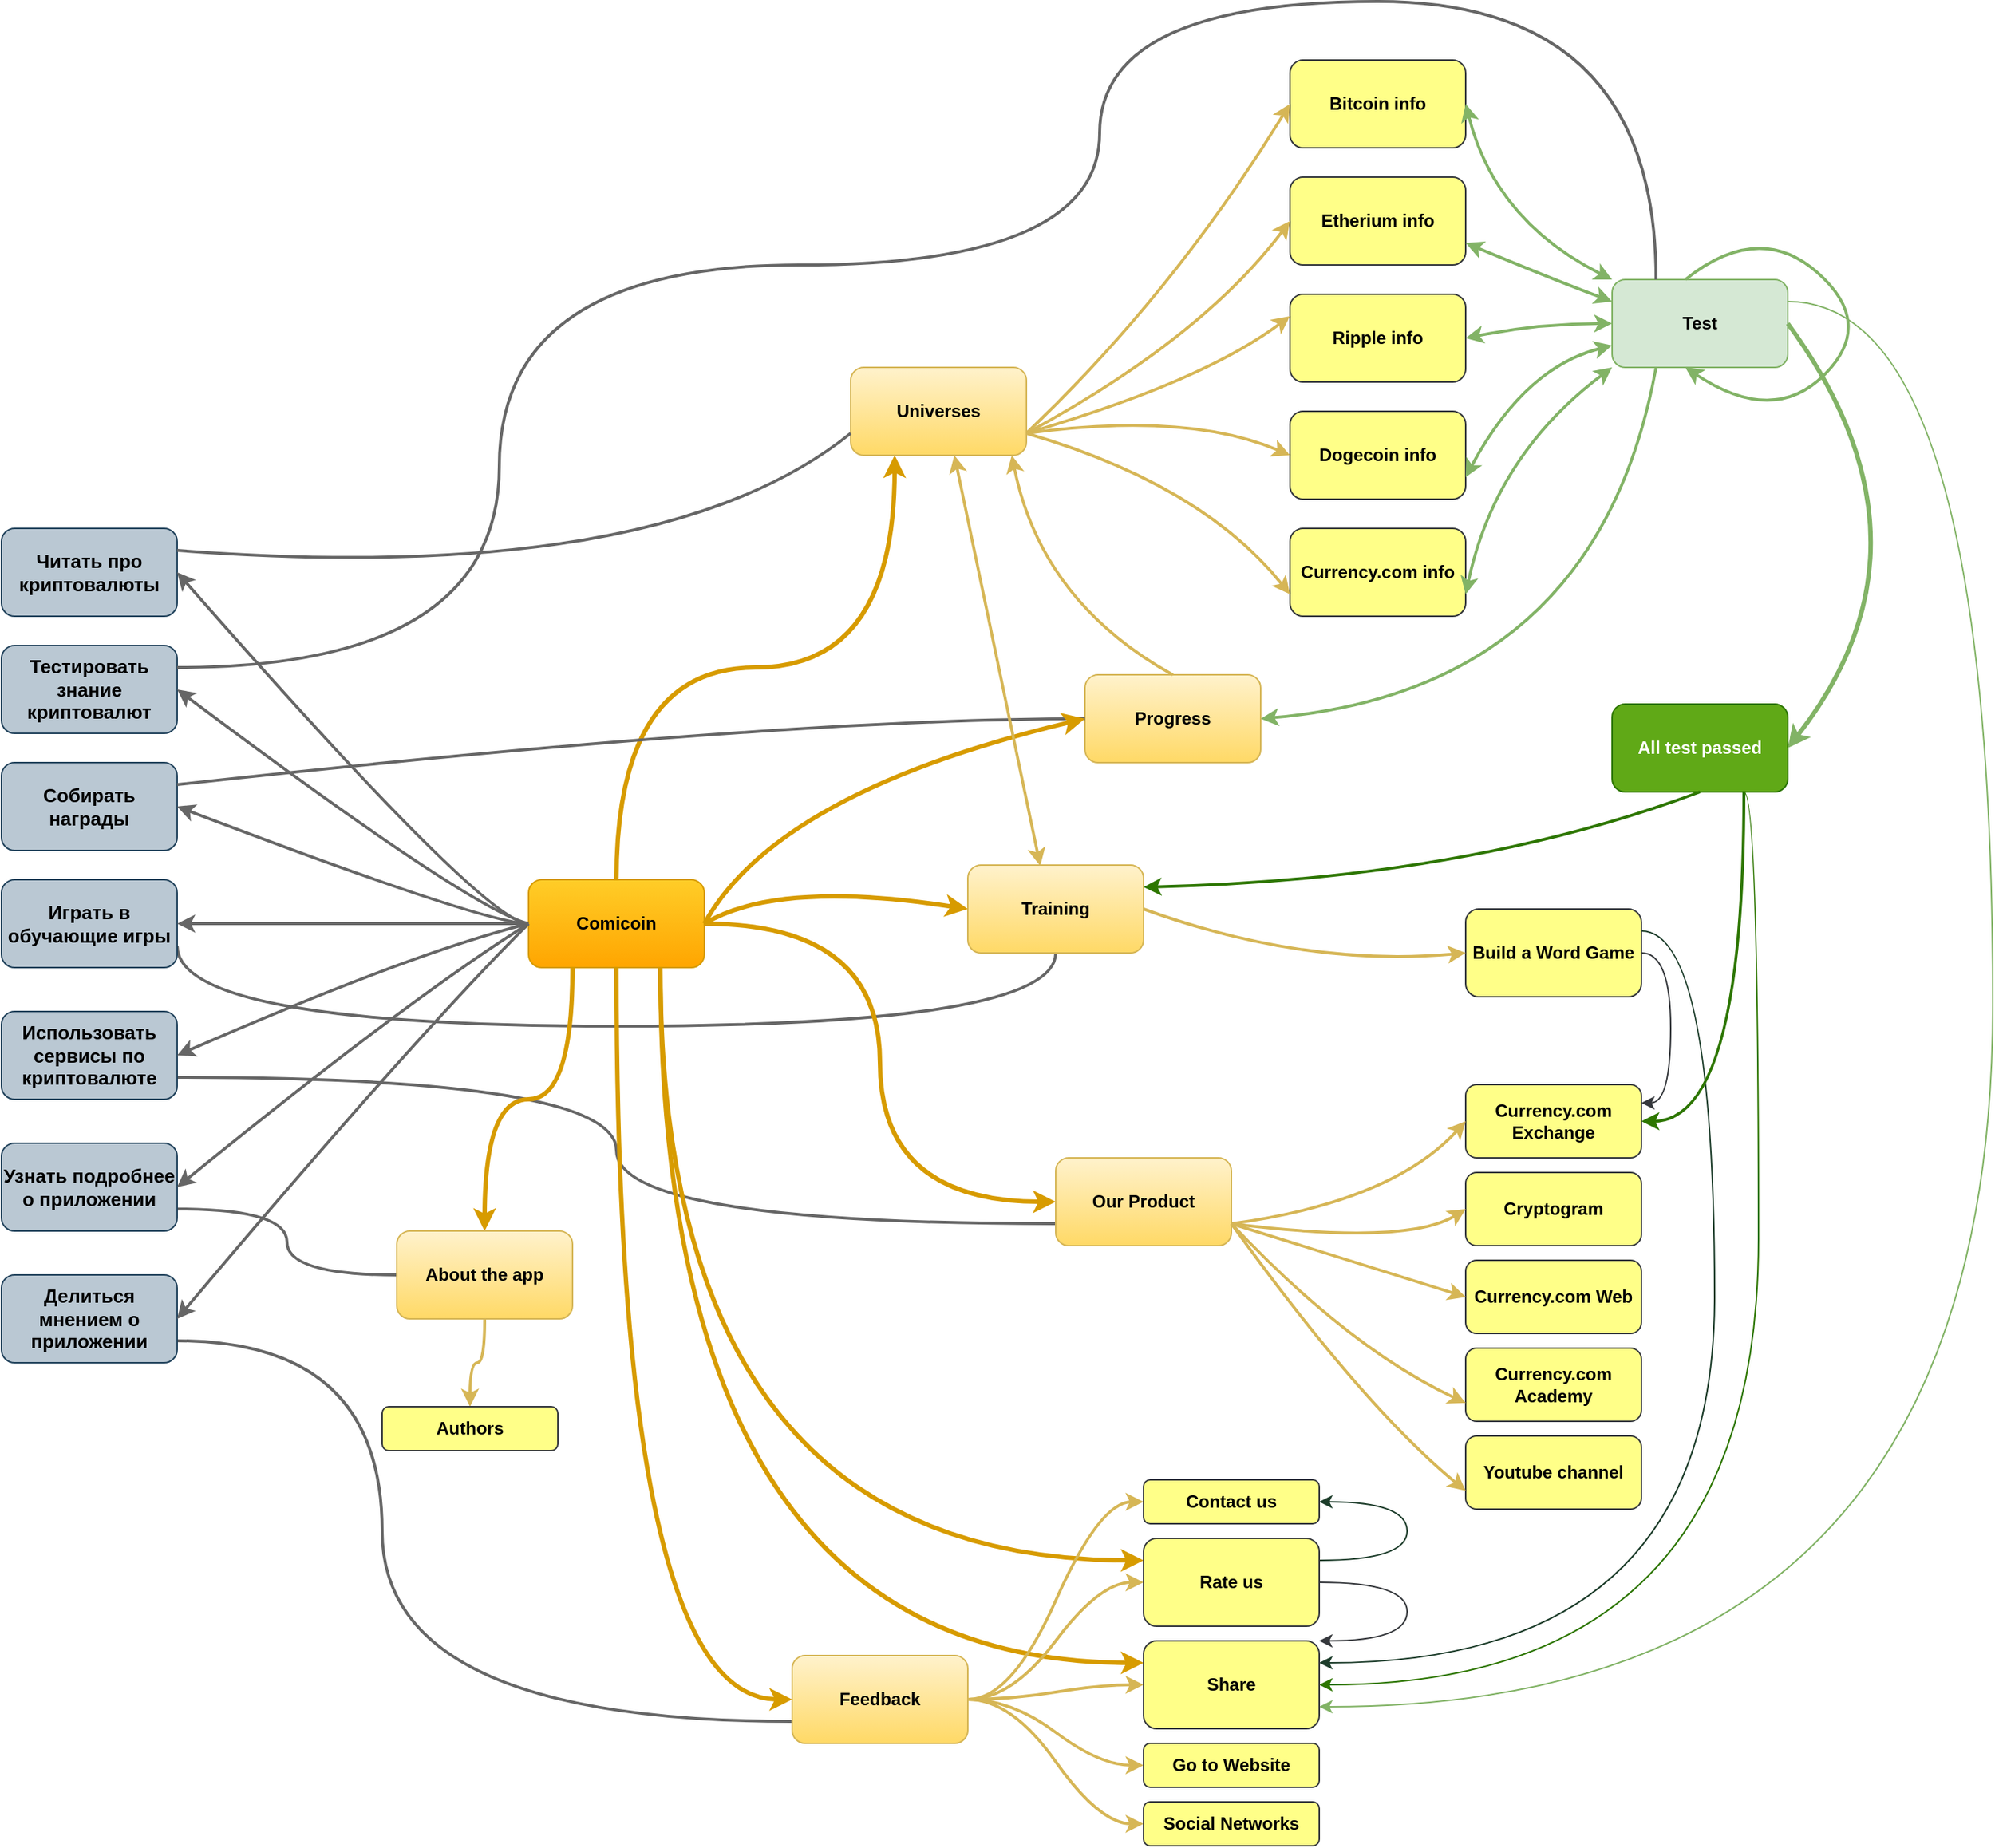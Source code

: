 <mxfile version="20.8.10" type="github">
  <diagram id="6a731a19-8d31-9384-78a2-239565b7b9f0" name="Page-1">
    <mxGraphModel dx="2100" dy="1989" grid="1" gridSize="10" guides="0" tooltips="1" connect="1" arrows="0" fold="1" page="1" pageScale="1" pageWidth="1169" pageHeight="827" background="none" math="0" shadow="0">
      <root>
        <mxCell id="0" />
        <mxCell id="1" parent="0" />
        <mxCell id="xASsT9ErBBi53nfP-A5v-1902" style="edgeStyle=orthogonalEdgeStyle;curved=1;orthogonalLoop=1;jettySize=auto;html=1;exitX=1;exitY=0.75;exitDx=0;exitDy=0;entryX=0;entryY=0.5;entryDx=0;entryDy=0;startArrow=none;startFill=0;endArrow=none;endFill=0;fontStyle=1;fillColor=#f5f5f5;gradientColor=#b3b3b3;strokeColor=#666666;strokeWidth=2;" edge="1" parent="1" source="xASsT9ErBBi53nfP-A5v-1779" target="xASsT9ErBBi53nfP-A5v-1898">
          <mxGeometry relative="1" as="geometry" />
        </mxCell>
        <mxCell id="xASsT9ErBBi53nfP-A5v-1779" value="Узнать подробнее о приложении" style="rounded=1;whiteSpace=wrap;html=1;fillColor=#bac8d3;strokeColor=#23445d;fontStyle=1;fontSize=13;" vertex="1" parent="1">
          <mxGeometry x="170" y="620" width="120" height="60" as="geometry" />
        </mxCell>
        <mxCell id="xASsT9ErBBi53nfP-A5v-1904" style="edgeStyle=orthogonalEdgeStyle;curved=1;orthogonalLoop=1;jettySize=auto;html=1;exitX=1;exitY=0.75;exitDx=0;exitDy=0;entryX=0;entryY=0.75;entryDx=0;entryDy=0;startArrow=none;startFill=0;endArrow=none;endFill=0;fontStyle=1;fillColor=#f5f5f5;gradientColor=#b3b3b3;strokeColor=#666666;strokeWidth=2;" edge="1" parent="1" source="xASsT9ErBBi53nfP-A5v-1780" target="xASsT9ErBBi53nfP-A5v-1797">
          <mxGeometry relative="1" as="geometry" />
        </mxCell>
        <mxCell id="xASsT9ErBBi53nfP-A5v-1780" value="Использовать сервисы по криптовалюте" style="rounded=1;whiteSpace=wrap;html=1;fillColor=#bac8d3;strokeColor=#23445d;fontStyle=1;fontSize=13;" vertex="1" parent="1">
          <mxGeometry x="170" y="530" width="120" height="60" as="geometry" />
        </mxCell>
        <mxCell id="xASsT9ErBBi53nfP-A5v-1905" style="edgeStyle=orthogonalEdgeStyle;curved=1;orthogonalLoop=1;jettySize=auto;html=1;exitX=1;exitY=0.75;exitDx=0;exitDy=0;entryX=0.5;entryY=1;entryDx=0;entryDy=0;startArrow=none;startFill=0;endArrow=none;endFill=0;fontStyle=1;fillColor=#f5f5f5;gradientColor=#b3b3b3;strokeColor=#666666;strokeWidth=2;" edge="1" parent="1" source="xASsT9ErBBi53nfP-A5v-1781" target="xASsT9ErBBi53nfP-A5v-1796">
          <mxGeometry relative="1" as="geometry">
            <Array as="points">
              <mxPoint x="290" y="540" />
              <mxPoint x="890" y="540" />
            </Array>
          </mxGeometry>
        </mxCell>
        <mxCell id="xASsT9ErBBi53nfP-A5v-1781" value="Играть в обучающие игры" style="rounded=1;whiteSpace=wrap;html=1;fillColor=#bac8d3;strokeColor=#23445d;fontStyle=1;fontSize=13;" vertex="1" parent="1">
          <mxGeometry x="170" y="440" width="120" height="60" as="geometry" />
        </mxCell>
        <mxCell id="xASsT9ErBBi53nfP-A5v-1782" value="Тестировать знание криптовалют" style="rounded=1;whiteSpace=wrap;html=1;fillColor=#bac8d3;strokeColor=#23445d;fontStyle=1;fontSize=13;" vertex="1" parent="1">
          <mxGeometry x="170" y="280" width="120" height="60" as="geometry" />
        </mxCell>
        <mxCell id="xASsT9ErBBi53nfP-A5v-1783" value="Читать про криптовалюты" style="rounded=1;whiteSpace=wrap;html=1;fillColor=#bac8d3;strokeColor=#23445d;fontStyle=1;fontSize=13;" vertex="1" parent="1">
          <mxGeometry x="170" y="200" width="120" height="60" as="geometry" />
        </mxCell>
        <mxCell id="xASsT9ErBBi53nfP-A5v-1903" style="edgeStyle=orthogonalEdgeStyle;curved=1;orthogonalLoop=1;jettySize=auto;html=1;exitX=1;exitY=0.75;exitDx=0;exitDy=0;entryX=0;entryY=0.75;entryDx=0;entryDy=0;startArrow=none;startFill=0;endArrow=none;endFill=0;fontStyle=1;fillColor=#f5f5f5;gradientColor=#b3b3b3;strokeColor=#666666;strokeWidth=2;" edge="1" parent="1" source="xASsT9ErBBi53nfP-A5v-1786" target="xASsT9ErBBi53nfP-A5v-1835">
          <mxGeometry relative="1" as="geometry">
            <Array as="points">
              <mxPoint x="430" y="755" />
              <mxPoint x="430" y="1015" />
            </Array>
          </mxGeometry>
        </mxCell>
        <mxCell id="xASsT9ErBBi53nfP-A5v-1786" value="Делиться мнением о приложении" style="rounded=1;whiteSpace=wrap;html=1;fillColor=#bac8d3;strokeColor=#23445d;fontStyle=1;fontSize=13;" vertex="1" parent="1">
          <mxGeometry x="170" y="710" width="120" height="60" as="geometry" />
        </mxCell>
        <mxCell id="xASsT9ErBBi53nfP-A5v-1891" style="edgeStyle=orthogonalEdgeStyle;curved=1;orthogonalLoop=1;jettySize=auto;html=1;exitX=1;exitY=0.5;exitDx=0;exitDy=0;entryX=0;entryY=0.5;entryDx=0;entryDy=0;startArrow=none;startFill=0;endArrow=classic;endFill=1;fontStyle=1;fillColor=#ffcd28;gradientColor=#ffa500;strokeColor=#d79b00;strokeWidth=3;" edge="1" parent="1" source="xASsT9ErBBi53nfP-A5v-1787" target="xASsT9ErBBi53nfP-A5v-1797">
          <mxGeometry relative="1" as="geometry" />
        </mxCell>
        <mxCell id="xASsT9ErBBi53nfP-A5v-1893" style="edgeStyle=orthogonalEdgeStyle;curved=1;orthogonalLoop=1;jettySize=auto;html=1;exitX=0.5;exitY=1;exitDx=0;exitDy=0;entryX=0;entryY=0.5;entryDx=0;entryDy=0;startArrow=none;startFill=0;endArrow=classic;endFill=1;fontStyle=1;fillColor=#ffcd28;gradientColor=#ffa500;strokeColor=#d79b00;strokeWidth=3;" edge="1" parent="1" source="xASsT9ErBBi53nfP-A5v-1787" target="xASsT9ErBBi53nfP-A5v-1835">
          <mxGeometry relative="1" as="geometry" />
        </mxCell>
        <mxCell id="xASsT9ErBBi53nfP-A5v-1894" style="edgeStyle=orthogonalEdgeStyle;curved=1;orthogonalLoop=1;jettySize=auto;html=1;exitX=0.5;exitY=0;exitDx=0;exitDy=0;entryX=0.25;entryY=1;entryDx=0;entryDy=0;startArrow=none;startFill=0;endArrow=classic;endFill=1;fontStyle=1;fillColor=#ffcd28;gradientColor=#ffa500;strokeColor=#d79b00;strokeWidth=3;" edge="1" parent="1" source="xASsT9ErBBi53nfP-A5v-1787" target="xASsT9ErBBi53nfP-A5v-1795">
          <mxGeometry relative="1" as="geometry" />
        </mxCell>
        <mxCell id="xASsT9ErBBi53nfP-A5v-1895" style="edgeStyle=orthogonalEdgeStyle;curved=1;orthogonalLoop=1;jettySize=auto;html=1;exitX=0.75;exitY=1;exitDx=0;exitDy=0;entryX=0;entryY=0.25;entryDx=0;entryDy=0;startArrow=none;startFill=0;endArrow=classic;endFill=1;fontStyle=1;fillColor=#ffcd28;gradientColor=#ffa500;strokeColor=#d79b00;strokeWidth=3;" edge="1" parent="1" source="xASsT9ErBBi53nfP-A5v-1787" target="xASsT9ErBBi53nfP-A5v-1880">
          <mxGeometry relative="1" as="geometry" />
        </mxCell>
        <mxCell id="xASsT9ErBBi53nfP-A5v-1896" style="edgeStyle=orthogonalEdgeStyle;curved=1;orthogonalLoop=1;jettySize=auto;html=1;exitX=0.75;exitY=1;exitDx=0;exitDy=0;entryX=0;entryY=0.25;entryDx=0;entryDy=0;startArrow=none;startFill=0;endArrow=classic;endFill=1;fontStyle=1;fillColor=#ffcd28;gradientColor=#ffa500;strokeColor=#d79b00;strokeWidth=3;" edge="1" parent="1" source="xASsT9ErBBi53nfP-A5v-1787" target="xASsT9ErBBi53nfP-A5v-1879">
          <mxGeometry relative="1" as="geometry" />
        </mxCell>
        <mxCell id="xASsT9ErBBi53nfP-A5v-1901" style="edgeStyle=orthogonalEdgeStyle;curved=1;orthogonalLoop=1;jettySize=auto;html=1;exitX=0.25;exitY=1;exitDx=0;exitDy=0;entryX=0.5;entryY=0;entryDx=0;entryDy=0;startArrow=none;startFill=0;endArrow=classic;endFill=1;fontStyle=1;fillColor=#ffcd28;gradientColor=#ffa500;strokeColor=#d79b00;strokeWidth=3;" edge="1" parent="1" source="xASsT9ErBBi53nfP-A5v-1787" target="xASsT9ErBBi53nfP-A5v-1898">
          <mxGeometry relative="1" as="geometry" />
        </mxCell>
        <mxCell id="xASsT9ErBBi53nfP-A5v-1787" value="Comicoin" style="rounded=1;whiteSpace=wrap;html=1;fontStyle=1;fillColor=#ffcd28;strokeColor=#d79b00;gradientColor=#ffa500;" vertex="1" parent="1">
          <mxGeometry x="530" y="440" width="120" height="60" as="geometry" />
        </mxCell>
        <mxCell id="xASsT9ErBBi53nfP-A5v-1788" value="" style="curved=1;endArrow=classic;html=1;rounded=0;entryX=1;entryY=0.5;entryDx=0;entryDy=0;exitX=0;exitY=0.5;exitDx=0;exitDy=0;fontStyle=1;fillColor=#f5f5f5;gradientColor=#b3b3b3;strokeColor=#666666;strokeWidth=2;" edge="1" parent="1" source="xASsT9ErBBi53nfP-A5v-1787" target="xASsT9ErBBi53nfP-A5v-1783">
          <mxGeometry width="50" height="50" relative="1" as="geometry">
            <mxPoint x="510" y="470" as="sourcePoint" />
            <mxPoint x="560" y="420" as="targetPoint" />
            <Array as="points">
              <mxPoint x="500" y="470" />
            </Array>
          </mxGeometry>
        </mxCell>
        <mxCell id="xASsT9ErBBi53nfP-A5v-1789" value="" style="curved=1;endArrow=classic;html=1;rounded=0;entryX=1;entryY=0.5;entryDx=0;entryDy=0;exitX=0;exitY=0.5;exitDx=0;exitDy=0;fontStyle=1;fillColor=#f5f5f5;gradientColor=#b3b3b3;strokeColor=#666666;strokeWidth=2;" edge="1" parent="1" source="xASsT9ErBBi53nfP-A5v-1787" target="xASsT9ErBBi53nfP-A5v-1782">
          <mxGeometry width="50" height="50" relative="1" as="geometry">
            <mxPoint x="510" y="470" as="sourcePoint" />
            <mxPoint x="560" y="420" as="targetPoint" />
            <Array as="points">
              <mxPoint x="490" y="460" />
            </Array>
          </mxGeometry>
        </mxCell>
        <mxCell id="xASsT9ErBBi53nfP-A5v-1791" value="" style="curved=1;endArrow=classic;html=1;rounded=0;entryX=1;entryY=0.5;entryDx=0;entryDy=0;fontStyle=1;fillColor=#f5f5f5;gradientColor=#b3b3b3;strokeColor=#666666;strokeWidth=2;" edge="1" parent="1" target="xASsT9ErBBi53nfP-A5v-1781">
          <mxGeometry width="50" height="50" relative="1" as="geometry">
            <mxPoint x="530" y="470" as="sourcePoint" />
            <mxPoint x="410" y="390" as="targetPoint" />
            <Array as="points">
              <mxPoint x="500" y="470" />
            </Array>
          </mxGeometry>
        </mxCell>
        <mxCell id="xASsT9ErBBi53nfP-A5v-1792" value="" style="curved=1;endArrow=classic;html=1;rounded=0;entryX=1;entryY=0.5;entryDx=0;entryDy=0;exitX=0;exitY=0.5;exitDx=0;exitDy=0;fontStyle=1;fillColor=#f5f5f5;gradientColor=#b3b3b3;strokeColor=#666666;strokeWidth=2;" edge="1" parent="1" source="xASsT9ErBBi53nfP-A5v-1787" target="xASsT9ErBBi53nfP-A5v-1780">
          <mxGeometry width="50" height="50" relative="1" as="geometry">
            <mxPoint x="550" y="490" as="sourcePoint" />
            <mxPoint x="420" y="400" as="targetPoint" />
            <Array as="points">
              <mxPoint x="450" y="490" />
            </Array>
          </mxGeometry>
        </mxCell>
        <mxCell id="xASsT9ErBBi53nfP-A5v-1793" value="" style="curved=1;endArrow=classic;html=1;rounded=0;entryX=1;entryY=0.5;entryDx=0;entryDy=0;exitX=0;exitY=0.5;exitDx=0;exitDy=0;fontStyle=1;fillColor=#f5f5f5;gradientColor=#b3b3b3;strokeColor=#666666;strokeWidth=2;" edge="1" parent="1" source="xASsT9ErBBi53nfP-A5v-1787" target="xASsT9ErBBi53nfP-A5v-1779">
          <mxGeometry width="50" height="50" relative="1" as="geometry">
            <mxPoint x="560" y="500" as="sourcePoint" />
            <mxPoint x="430" y="410" as="targetPoint" />
            <Array as="points">
              <mxPoint x="450" y="520" />
            </Array>
          </mxGeometry>
        </mxCell>
        <mxCell id="xASsT9ErBBi53nfP-A5v-1794" value="" style="curved=1;endArrow=classic;html=1;rounded=0;entryX=1;entryY=0.5;entryDx=0;entryDy=0;exitX=0;exitY=0.5;exitDx=0;exitDy=0;fontStyle=1;fillColor=#f5f5f5;gradientColor=#b3b3b3;strokeColor=#666666;strokeWidth=2;" edge="1" parent="1" source="xASsT9ErBBi53nfP-A5v-1787" target="xASsT9ErBBi53nfP-A5v-1786">
          <mxGeometry width="50" height="50" relative="1" as="geometry">
            <mxPoint x="570" y="510" as="sourcePoint" />
            <mxPoint x="440" y="420" as="targetPoint" />
            <Array as="points">
              <mxPoint x="450" y="550" />
            </Array>
          </mxGeometry>
        </mxCell>
        <mxCell id="xASsT9ErBBi53nfP-A5v-1795" value="Universes" style="rounded=1;whiteSpace=wrap;html=1;fontStyle=1;fillColor=#fff2cc;gradientColor=#ffd966;strokeColor=#d6b656;" vertex="1" parent="1">
          <mxGeometry x="750" y="90" width="120" height="60" as="geometry" />
        </mxCell>
        <mxCell id="xASsT9ErBBi53nfP-A5v-1796" value="Training" style="rounded=1;whiteSpace=wrap;html=1;fontStyle=1;fillColor=#fff2cc;gradientColor=#ffd966;strokeColor=#d6b656;" vertex="1" parent="1">
          <mxGeometry x="830" y="430" width="120" height="60" as="geometry" />
        </mxCell>
        <mxCell id="xASsT9ErBBi53nfP-A5v-1797" value="Our Product" style="rounded=1;whiteSpace=wrap;html=1;fontStyle=1;fillColor=#fff2cc;gradientColor=#ffd966;strokeColor=#d6b656;" vertex="1" parent="1">
          <mxGeometry x="890" y="630" width="120" height="60" as="geometry" />
        </mxCell>
        <mxCell id="xASsT9ErBBi53nfP-A5v-1798" value="Bitcoin info" style="rounded=1;whiteSpace=wrap;html=1;fontStyle=1;fillColor=#ffff88;strokeColor=#36393d;" vertex="1" parent="1">
          <mxGeometry x="1050" y="-120" width="120" height="60" as="geometry" />
        </mxCell>
        <mxCell id="xASsT9ErBBi53nfP-A5v-1800" value="Собирать награды" style="rounded=1;whiteSpace=wrap;html=1;fillColor=#bac8d3;strokeColor=#23445d;fontStyle=1;fontSize=13;" vertex="1" parent="1">
          <mxGeometry x="170" y="360" width="120" height="60" as="geometry" />
        </mxCell>
        <mxCell id="xASsT9ErBBi53nfP-A5v-1802" value="" style="curved=1;endArrow=classic;html=1;rounded=0;entryX=1;entryY=0.5;entryDx=0;entryDy=0;fontStyle=1;fillColor=#f5f5f5;gradientColor=#b3b3b3;strokeColor=#666666;strokeWidth=2;" edge="1" parent="1" target="xASsT9ErBBi53nfP-A5v-1800">
          <mxGeometry width="50" height="50" relative="1" as="geometry">
            <mxPoint x="530" y="470" as="sourcePoint" />
            <mxPoint x="410" y="340" as="targetPoint" />
            <Array as="points">
              <mxPoint x="500" y="470" />
            </Array>
          </mxGeometry>
        </mxCell>
        <mxCell id="xASsT9ErBBi53nfP-A5v-1803" value="Etherium info" style="rounded=1;whiteSpace=wrap;html=1;fontStyle=1;fillColor=#ffff88;strokeColor=#36393d;" vertex="1" parent="1">
          <mxGeometry x="1050" y="-40" width="120" height="60" as="geometry" />
        </mxCell>
        <mxCell id="xASsT9ErBBi53nfP-A5v-1804" value="Ripple info" style="rounded=1;whiteSpace=wrap;html=1;fontStyle=1;fillColor=#ffff88;strokeColor=#36393d;" vertex="1" parent="1">
          <mxGeometry x="1050" y="40" width="120" height="60" as="geometry" />
        </mxCell>
        <mxCell id="xASsT9ErBBi53nfP-A5v-1805" value="Dogecoin info" style="rounded=1;whiteSpace=wrap;html=1;fontStyle=1;fillColor=#ffff88;strokeColor=#36393d;" vertex="1" parent="1">
          <mxGeometry x="1050" y="120" width="120" height="60" as="geometry" />
        </mxCell>
        <mxCell id="xASsT9ErBBi53nfP-A5v-1806" value="Currency.com info" style="rounded=1;whiteSpace=wrap;html=1;fontStyle=1;fillColor=#ffff88;strokeColor=#36393d;" vertex="1" parent="1">
          <mxGeometry x="1050" y="200" width="120" height="60" as="geometry" />
        </mxCell>
        <mxCell id="xASsT9ErBBi53nfP-A5v-1809" value="" style="curved=1;endArrow=classic;html=1;rounded=0;entryX=0;entryY=0.5;entryDx=0;entryDy=0;exitX=1;exitY=0.75;exitDx=0;exitDy=0;fontStyle=1;fillColor=#fff2cc;strokeColor=#d6b656;strokeWidth=2;" edge="1" parent="1" source="xASsT9ErBBi53nfP-A5v-1795" target="xASsT9ErBBi53nfP-A5v-1798">
          <mxGeometry width="50" height="50" relative="1" as="geometry">
            <mxPoint x="880" y="120" as="sourcePoint" />
            <mxPoint x="810" y="150" as="targetPoint" />
            <Array as="points">
              <mxPoint x="970" y="40" />
            </Array>
          </mxGeometry>
        </mxCell>
        <mxCell id="xASsT9ErBBi53nfP-A5v-1810" value="" style="curved=1;endArrow=classic;html=1;rounded=0;entryX=0;entryY=0.5;entryDx=0;entryDy=0;exitX=1;exitY=0.75;exitDx=0;exitDy=0;fontStyle=1;fillColor=#fff2cc;strokeColor=#d6b656;strokeWidth=2;" edge="1" parent="1" source="xASsT9ErBBi53nfP-A5v-1795" target="xASsT9ErBBi53nfP-A5v-1803">
          <mxGeometry width="50" height="50" relative="1" as="geometry">
            <mxPoint x="890" y="120" as="sourcePoint" />
            <mxPoint x="1060" y="-80" as="targetPoint" />
            <Array as="points">
              <mxPoint x="990" y="70" />
            </Array>
          </mxGeometry>
        </mxCell>
        <mxCell id="xASsT9ErBBi53nfP-A5v-1811" value="" style="curved=1;endArrow=classic;html=1;rounded=0;entryX=0;entryY=0.25;entryDx=0;entryDy=0;exitX=1;exitY=0.75;exitDx=0;exitDy=0;fontStyle=1;fillColor=#fff2cc;strokeColor=#d6b656;strokeWidth=2;" edge="1" parent="1" source="xASsT9ErBBi53nfP-A5v-1795" target="xASsT9ErBBi53nfP-A5v-1804">
          <mxGeometry width="50" height="50" relative="1" as="geometry">
            <mxPoint x="880" y="130" as="sourcePoint" />
            <mxPoint x="1070" y="-70" as="targetPoint" />
            <Array as="points">
              <mxPoint x="990" y="100" />
            </Array>
          </mxGeometry>
        </mxCell>
        <mxCell id="xASsT9ErBBi53nfP-A5v-1812" value="" style="curved=1;endArrow=classic;html=1;rounded=0;entryX=0;entryY=0.5;entryDx=0;entryDy=0;exitX=1;exitY=0.75;exitDx=0;exitDy=0;fontStyle=1;fillColor=#fff2cc;strokeColor=#d6b656;strokeWidth=2;" edge="1" parent="1" source="xASsT9ErBBi53nfP-A5v-1795" target="xASsT9ErBBi53nfP-A5v-1805">
          <mxGeometry width="50" height="50" relative="1" as="geometry">
            <mxPoint x="910" y="140" as="sourcePoint" />
            <mxPoint x="1080" y="-60" as="targetPoint" />
            <Array as="points">
              <mxPoint x="980" y="120" />
            </Array>
          </mxGeometry>
        </mxCell>
        <mxCell id="xASsT9ErBBi53nfP-A5v-1813" value="" style="curved=1;endArrow=classic;html=1;rounded=0;entryX=0;entryY=0.75;entryDx=0;entryDy=0;exitX=1;exitY=0.75;exitDx=0;exitDy=0;fontStyle=1;fillColor=#fff2cc;strokeColor=#d6b656;strokeWidth=2;" edge="1" parent="1" source="xASsT9ErBBi53nfP-A5v-1795" target="xASsT9ErBBi53nfP-A5v-1806">
          <mxGeometry width="50" height="50" relative="1" as="geometry">
            <mxPoint x="920" y="150" as="sourcePoint" />
            <mxPoint x="1090" y="-50" as="targetPoint" />
            <Array as="points">
              <mxPoint x="990" y="170" />
            </Array>
          </mxGeometry>
        </mxCell>
        <mxCell id="xASsT9ErBBi53nfP-A5v-1814" value="" style="endArrow=none;html=1;curved=1;exitX=1;exitY=0.25;exitDx=0;exitDy=0;entryX=0;entryY=0.75;entryDx=0;entryDy=0;fontStyle=1;strokeWidth=2;fillColor=#f5f5f5;gradientColor=#b3b3b3;strokeColor=#666666;" edge="1" parent="1" source="xASsT9ErBBi53nfP-A5v-1783" target="xASsT9ErBBi53nfP-A5v-1795">
          <mxGeometry width="50" height="50" relative="1" as="geometry">
            <mxPoint x="760" y="200" as="sourcePoint" />
            <mxPoint x="810" y="150" as="targetPoint" />
            <Array as="points">
              <mxPoint x="620" y="240" />
            </Array>
          </mxGeometry>
        </mxCell>
        <mxCell id="xASsT9ErBBi53nfP-A5v-1917" style="edgeStyle=orthogonalEdgeStyle;curved=1;orthogonalLoop=1;jettySize=auto;html=1;exitX=1;exitY=0.25;exitDx=0;exitDy=0;entryX=1;entryY=0.75;entryDx=0;entryDy=0;strokeColor=#82B366;strokeWidth=1;fontSize=13;startArrow=none;startFill=0;endArrow=classic;endFill=1;" edge="1" parent="1" source="xASsT9ErBBi53nfP-A5v-1816" target="xASsT9ErBBi53nfP-A5v-1879">
          <mxGeometry relative="1" as="geometry">
            <Array as="points">
              <mxPoint x="1530" y="45" />
              <mxPoint x="1530" y="1005" />
            </Array>
          </mxGeometry>
        </mxCell>
        <mxCell id="xASsT9ErBBi53nfP-A5v-1816" value="Test" style="rounded=1;whiteSpace=wrap;html=1;fontStyle=1;fillColor=#d5e8d4;strokeColor=#82b366;" vertex="1" parent="1">
          <mxGeometry x="1270" y="30" width="120" height="60" as="geometry" />
        </mxCell>
        <mxCell id="xASsT9ErBBi53nfP-A5v-1824" value="" style="curved=1;endArrow=classic;html=1;entryX=0;entryY=0;entryDx=0;entryDy=0;exitX=1;exitY=0.5;exitDx=0;exitDy=0;startArrow=classic;startFill=1;fontStyle=1;fillColor=#d5e8d4;strokeColor=#82b366;strokeWidth=2;" edge="1" parent="1" source="xASsT9ErBBi53nfP-A5v-1798" target="xASsT9ErBBi53nfP-A5v-1816">
          <mxGeometry width="50" height="50" relative="1" as="geometry">
            <mxPoint x="950" y="200" as="sourcePoint" />
            <mxPoint x="1000" y="150" as="targetPoint" />
            <Array as="points">
              <mxPoint x="1190" y="-10" />
            </Array>
          </mxGeometry>
        </mxCell>
        <mxCell id="xASsT9ErBBi53nfP-A5v-1829" value="" style="curved=1;endArrow=classic;html=1;entryX=0;entryY=1;entryDx=0;entryDy=0;exitX=1;exitY=0.75;exitDx=0;exitDy=0;startArrow=classic;startFill=1;fontStyle=1;fillColor=#d5e8d4;strokeColor=#82b366;strokeWidth=2;" edge="1" parent="1" source="xASsT9ErBBi53nfP-A5v-1806" target="xASsT9ErBBi53nfP-A5v-1816">
          <mxGeometry width="50" height="50" relative="1" as="geometry">
            <mxPoint x="1180" y="-80" as="sourcePoint" />
            <mxPoint x="1280" y="70" as="targetPoint" />
            <Array as="points">
              <mxPoint x="1190" y="150" />
            </Array>
          </mxGeometry>
        </mxCell>
        <mxCell id="xASsT9ErBBi53nfP-A5v-1830" value="" style="curved=1;endArrow=classic;html=1;exitX=1;exitY=0.75;exitDx=0;exitDy=0;startArrow=classic;startFill=1;fontStyle=1;entryX=0;entryY=0.75;entryDx=0;entryDy=0;fillColor=#d5e8d4;strokeColor=#82b366;strokeWidth=2;" edge="1" parent="1" source="xASsT9ErBBi53nfP-A5v-1805" target="xASsT9ErBBi53nfP-A5v-1816">
          <mxGeometry width="50" height="50" relative="1" as="geometry">
            <mxPoint x="1190" y="-70" as="sourcePoint" />
            <mxPoint x="1270" y="60" as="targetPoint" />
            <Array as="points">
              <mxPoint x="1210" y="90" />
            </Array>
          </mxGeometry>
        </mxCell>
        <mxCell id="xASsT9ErBBi53nfP-A5v-1831" value="" style="curved=1;endArrow=classic;html=1;entryX=0;entryY=0.5;entryDx=0;entryDy=0;exitX=1;exitY=0.5;exitDx=0;exitDy=0;startArrow=classic;startFill=1;fontStyle=1;fillColor=#d5e8d4;strokeColor=#82b366;strokeWidth=2;" edge="1" parent="1" source="xASsT9ErBBi53nfP-A5v-1804" target="xASsT9ErBBi53nfP-A5v-1816">
          <mxGeometry width="50" height="50" relative="1" as="geometry">
            <mxPoint x="1200" y="-60" as="sourcePoint" />
            <mxPoint x="1300" y="90" as="targetPoint" />
            <Array as="points">
              <mxPoint x="1220" y="60" />
            </Array>
          </mxGeometry>
        </mxCell>
        <mxCell id="xASsT9ErBBi53nfP-A5v-1832" value="" style="curved=1;endArrow=classic;html=1;exitX=1;exitY=0.75;exitDx=0;exitDy=0;startArrow=classic;startFill=1;fontStyle=1;entryX=0;entryY=0.25;entryDx=0;entryDy=0;fillColor=#d5e8d4;strokeColor=#82b366;strokeWidth=2;" edge="1" parent="1" source="xASsT9ErBBi53nfP-A5v-1803" target="xASsT9ErBBi53nfP-A5v-1816">
          <mxGeometry width="50" height="50" relative="1" as="geometry">
            <mxPoint x="1210" y="-50" as="sourcePoint" />
            <mxPoint x="1270" y="60" as="targetPoint" />
            <Array as="points">
              <mxPoint x="1230" y="30" />
            </Array>
          </mxGeometry>
        </mxCell>
        <mxCell id="xASsT9ErBBi53nfP-A5v-1833" value="Progress" style="rounded=1;whiteSpace=wrap;html=1;fontStyle=1;fillColor=#fff2cc;gradientColor=#ffd966;strokeColor=#d6b656;" vertex="1" parent="1">
          <mxGeometry x="910" y="300" width="120" height="60" as="geometry" />
        </mxCell>
        <mxCell id="xASsT9ErBBi53nfP-A5v-1834" value="" style="curved=1;endArrow=classic;html=1;entryX=1;entryY=0.5;entryDx=0;entryDy=0;exitX=0.25;exitY=1;exitDx=0;exitDy=0;fontStyle=1;fillColor=#d5e8d4;strokeColor=#82b366;strokeWidth=2;" edge="1" parent="1" source="xASsT9ErBBi53nfP-A5v-1816" target="xASsT9ErBBi53nfP-A5v-1833">
          <mxGeometry width="50" height="50" relative="1" as="geometry">
            <mxPoint x="950" y="200" as="sourcePoint" />
            <mxPoint x="1000" y="150" as="targetPoint" />
            <Array as="points">
              <mxPoint x="1260" y="310" />
            </Array>
          </mxGeometry>
        </mxCell>
        <mxCell id="xASsT9ErBBi53nfP-A5v-1884" style="edgeStyle=entityRelationEdgeStyle;curved=1;orthogonalLoop=1;jettySize=auto;html=1;exitX=1;exitY=0.5;exitDx=0;exitDy=0;entryX=0;entryY=0.5;entryDx=0;entryDy=0;startArrow=none;startFill=0;endArrow=classic;endFill=1;fontStyle=1;strokeWidth=2;fillColor=#fff2cc;gradientColor=#ffd966;strokeColor=#D6B656;" edge="1" parent="1" source="xASsT9ErBBi53nfP-A5v-1835" target="xASsT9ErBBi53nfP-A5v-1881">
          <mxGeometry relative="1" as="geometry" />
        </mxCell>
        <mxCell id="xASsT9ErBBi53nfP-A5v-1885" style="edgeStyle=entityRelationEdgeStyle;curved=1;orthogonalLoop=1;jettySize=auto;html=1;exitX=1;exitY=0.5;exitDx=0;exitDy=0;entryX=0;entryY=0.5;entryDx=0;entryDy=0;startArrow=none;startFill=0;endArrow=classic;endFill=1;fontStyle=1;strokeWidth=2;fillColor=#fff2cc;gradientColor=#ffd966;strokeColor=#d6b656;" edge="1" parent="1" source="xASsT9ErBBi53nfP-A5v-1835" target="xASsT9ErBBi53nfP-A5v-1880">
          <mxGeometry relative="1" as="geometry" />
        </mxCell>
        <mxCell id="xASsT9ErBBi53nfP-A5v-1886" style="edgeStyle=entityRelationEdgeStyle;curved=1;orthogonalLoop=1;jettySize=auto;html=1;exitX=1;exitY=0.5;exitDx=0;exitDy=0;entryX=0;entryY=0.5;entryDx=0;entryDy=0;startArrow=none;startFill=0;endArrow=classic;endFill=1;fontStyle=1;strokeWidth=2;fillColor=#fff2cc;gradientColor=#ffd966;strokeColor=#d6b656;" edge="1" parent="1" source="xASsT9ErBBi53nfP-A5v-1835" target="xASsT9ErBBi53nfP-A5v-1879">
          <mxGeometry relative="1" as="geometry" />
        </mxCell>
        <mxCell id="xASsT9ErBBi53nfP-A5v-1887" style="edgeStyle=entityRelationEdgeStyle;curved=1;orthogonalLoop=1;jettySize=auto;html=1;exitX=1;exitY=0.5;exitDx=0;exitDy=0;entryX=0;entryY=0.5;entryDx=0;entryDy=0;startArrow=none;startFill=0;endArrow=classic;endFill=1;fontStyle=1;strokeWidth=2;fillColor=#fff2cc;gradientColor=#ffd966;strokeColor=#d6b656;" edge="1" parent="1" source="xASsT9ErBBi53nfP-A5v-1835" target="xASsT9ErBBi53nfP-A5v-1878">
          <mxGeometry relative="1" as="geometry" />
        </mxCell>
        <mxCell id="xASsT9ErBBi53nfP-A5v-1888" style="edgeStyle=entityRelationEdgeStyle;curved=1;orthogonalLoop=1;jettySize=auto;html=1;exitX=1;exitY=0.5;exitDx=0;exitDy=0;entryX=0;entryY=0.5;entryDx=0;entryDy=0;startArrow=none;startFill=0;endArrow=classic;endFill=1;fontStyle=1;strokeWidth=2;fillColor=#fff2cc;gradientColor=#ffd966;strokeColor=#d6b656;" edge="1" parent="1" source="xASsT9ErBBi53nfP-A5v-1835" target="xASsT9ErBBi53nfP-A5v-1877">
          <mxGeometry relative="1" as="geometry" />
        </mxCell>
        <mxCell id="xASsT9ErBBi53nfP-A5v-1835" value="Feedback" style="rounded=1;whiteSpace=wrap;html=1;fontStyle=1;fillColor=#fff2cc;gradientColor=#ffd966;strokeColor=#d6b656;" vertex="1" parent="1">
          <mxGeometry x="710" y="970" width="120" height="60" as="geometry" />
        </mxCell>
        <mxCell id="xASsT9ErBBi53nfP-A5v-1837" value="" style="curved=1;endArrow=classic;html=1;exitX=0.5;exitY=0;exitDx=0;exitDy=0;fontStyle=1;fillColor=#fff2cc;gradientColor=#ffd966;strokeColor=#d6b656;strokeWidth=2;" edge="1" parent="1" source="xASsT9ErBBi53nfP-A5v-1833">
          <mxGeometry width="50" height="50" relative="1" as="geometry">
            <mxPoint x="690" y="390" as="sourcePoint" />
            <mxPoint x="860" y="150" as="targetPoint" />
            <Array as="points">
              <mxPoint x="880" y="250" />
            </Array>
          </mxGeometry>
        </mxCell>
        <mxCell id="xASsT9ErBBi53nfP-A5v-1840" value="" style="curved=1;endArrow=classic;html=1;fontStyle=1;fillColor=#d5e8d4;strokeColor=#82b366;strokeWidth=2;" edge="1" parent="1">
          <mxGeometry width="50" height="50" relative="1" as="geometry">
            <mxPoint x="1320" y="30" as="sourcePoint" />
            <mxPoint x="1320" y="90" as="targetPoint" />
            <Array as="points">
              <mxPoint x="1370" y="-10" />
              <mxPoint x="1450" y="60" />
              <mxPoint x="1380" y="130" />
            </Array>
          </mxGeometry>
        </mxCell>
        <mxCell id="xASsT9ErBBi53nfP-A5v-1842" value="Currency.com Exchange" style="rounded=1;whiteSpace=wrap;html=1;fontStyle=1;fillColor=#ffff88;strokeColor=#36393d;" vertex="1" parent="1">
          <mxGeometry x="1170" y="580" width="120" height="50" as="geometry" />
        </mxCell>
        <mxCell id="xASsT9ErBBi53nfP-A5v-1843" value="Youtube channel" style="rounded=1;whiteSpace=wrap;html=1;fontStyle=1;fillColor=#ffff88;strokeColor=#36393d;" vertex="1" parent="1">
          <mxGeometry x="1170" y="820" width="120" height="50" as="geometry" />
        </mxCell>
        <mxCell id="xASsT9ErBBi53nfP-A5v-1844" value="Currency.com Academy" style="rounded=1;whiteSpace=wrap;html=1;fontStyle=1;fillColor=#ffff88;strokeColor=#36393d;" vertex="1" parent="1">
          <mxGeometry x="1170" y="760" width="120" height="50" as="geometry" />
        </mxCell>
        <mxCell id="xASsT9ErBBi53nfP-A5v-1845" value="Currency.com Web" style="rounded=1;whiteSpace=wrap;html=1;fontStyle=1;fillColor=#ffff88;strokeColor=#36393d;" vertex="1" parent="1">
          <mxGeometry x="1170" y="700" width="120" height="50" as="geometry" />
        </mxCell>
        <mxCell id="xASsT9ErBBi53nfP-A5v-1846" value="Cryptogram" style="rounded=1;whiteSpace=wrap;html=1;fontStyle=1;fillColor=#ffff88;strokeColor=#36393d;" vertex="1" parent="1">
          <mxGeometry x="1170" y="640" width="120" height="50" as="geometry" />
        </mxCell>
        <mxCell id="xASsT9ErBBi53nfP-A5v-1847" value="" style="curved=1;endArrow=none;html=1;entryX=0;entryY=0.5;entryDx=0;entryDy=0;endFill=0;exitX=1;exitY=0.25;exitDx=0;exitDy=0;fontStyle=1;fillColor=#f5f5f5;gradientColor=#b3b3b3;strokeColor=#666666;strokeWidth=2;" edge="1" parent="1" source="xASsT9ErBBi53nfP-A5v-1800" target="xASsT9ErBBi53nfP-A5v-1833">
          <mxGeometry width="50" height="50" relative="1" as="geometry">
            <mxPoint x="400" y="410" as="sourcePoint" />
            <mxPoint x="1000" y="420" as="targetPoint" />
            <Array as="points">
              <mxPoint x="700" y="330" />
            </Array>
          </mxGeometry>
        </mxCell>
        <mxCell id="xASsT9ErBBi53nfP-A5v-1849" value="" style="curved=1;endArrow=classic;html=1;entryX=0;entryY=0.5;entryDx=0;entryDy=0;fontStyle=1;fillColor=#ffcd28;gradientColor=#ffa500;strokeColor=#d79b00;strokeWidth=3;" edge="1" parent="1" target="xASsT9ErBBi53nfP-A5v-1833">
          <mxGeometry width="50" height="50" relative="1" as="geometry">
            <mxPoint x="650" y="470" as="sourcePoint" />
            <mxPoint x="1000" y="280" as="targetPoint" />
            <Array as="points">
              <mxPoint x="700" y="380" />
            </Array>
          </mxGeometry>
        </mxCell>
        <mxCell id="xASsT9ErBBi53nfP-A5v-1918" style="edgeStyle=orthogonalEdgeStyle;curved=1;orthogonalLoop=1;jettySize=auto;html=1;exitX=1;exitY=0.5;exitDx=0;exitDy=0;entryX=1;entryY=0.25;entryDx=0;entryDy=0;strokeColor=#36393d;strokeWidth=1;fontSize=13;startArrow=none;startFill=0;endArrow=classic;endFill=1;fillColor=#ffcc99;" edge="1" parent="1" source="xASsT9ErBBi53nfP-A5v-1852" target="xASsT9ErBBi53nfP-A5v-1842">
          <mxGeometry relative="1" as="geometry" />
        </mxCell>
        <mxCell id="xASsT9ErBBi53nfP-A5v-1919" style="edgeStyle=orthogonalEdgeStyle;curved=1;orthogonalLoop=1;jettySize=auto;html=1;exitX=1;exitY=0.25;exitDx=0;exitDy=0;entryX=1;entryY=0.25;entryDx=0;entryDy=0;strokeColor=#1D3D2B;strokeWidth=1;fontSize=13;startArrow=none;startFill=0;endArrow=classic;endFill=1;" edge="1" parent="1" source="xASsT9ErBBi53nfP-A5v-1852" target="xASsT9ErBBi53nfP-A5v-1879">
          <mxGeometry relative="1" as="geometry">
            <Array as="points">
              <mxPoint x="1340" y="475" />
              <mxPoint x="1340" y="975" />
            </Array>
          </mxGeometry>
        </mxCell>
        <mxCell id="xASsT9ErBBi53nfP-A5v-1852" value="Build a Word Game" style="rounded=1;whiteSpace=wrap;html=1;fontStyle=1;fillColor=#FFFF88;strokeColor=#36393d;" vertex="1" parent="1">
          <mxGeometry x="1170" y="460" width="120" height="60" as="geometry" />
        </mxCell>
        <mxCell id="xASsT9ErBBi53nfP-A5v-1854" value="" style="edgeStyle=none;orthogonalLoop=1;jettySize=auto;html=1;startArrow=classic;startFill=1;endArrow=none;endFill=0;curved=1;rounded=0;exitX=0;exitY=0.5;exitDx=0;exitDy=0;fontStyle=1;fillColor=#ffcd28;gradientColor=#ffa500;strokeColor=#d79b00;strokeWidth=3;" edge="1" parent="1" source="xASsT9ErBBi53nfP-A5v-1796">
          <mxGeometry width="100" relative="1" as="geometry">
            <mxPoint x="670" y="480" as="sourcePoint" />
            <mxPoint x="650" y="470" as="targetPoint" />
            <Array as="points">
              <mxPoint x="700" y="440" />
            </Array>
          </mxGeometry>
        </mxCell>
        <mxCell id="xASsT9ErBBi53nfP-A5v-1855" value="" style="edgeStyle=none;orthogonalLoop=1;jettySize=auto;html=1;startArrow=classic;startFill=1;endArrow=none;endFill=0;curved=1;rounded=0;exitX=0;exitY=0.5;exitDx=0;exitDy=0;entryX=1;entryY=0.5;entryDx=0;entryDy=0;fontStyle=1;fillColor=#fff2cc;strokeColor=#d6b656;strokeWidth=2;gradientColor=#ffd966;" edge="1" parent="1" source="xASsT9ErBBi53nfP-A5v-1852" target="xASsT9ErBBi53nfP-A5v-1796">
          <mxGeometry width="100" relative="1" as="geometry">
            <mxPoint x="880" y="450" as="sourcePoint" />
            <mxPoint x="980" y="450" as="targetPoint" />
            <Array as="points">
              <mxPoint x="1060" y="500" />
            </Array>
          </mxGeometry>
        </mxCell>
        <mxCell id="xASsT9ErBBi53nfP-A5v-1889" style="edgeStyle=orthogonalEdgeStyle;curved=1;orthogonalLoop=1;jettySize=auto;html=1;exitX=0.75;exitY=1;exitDx=0;exitDy=0;entryX=1;entryY=0.5;entryDx=0;entryDy=0;startArrow=none;startFill=0;endArrow=classic;endFill=1;snapToPoint=0;noJump=0;fontStyle=1;fillColor=#60a917;strokeColor=#2D7600;strokeWidth=1;" edge="1" parent="1" source="xASsT9ErBBi53nfP-A5v-1860" target="xASsT9ErBBi53nfP-A5v-1879">
          <mxGeometry relative="1" as="geometry">
            <Array as="points">
              <mxPoint x="1370" y="380" />
              <mxPoint x="1370" y="990" />
            </Array>
          </mxGeometry>
        </mxCell>
        <mxCell id="xASsT9ErBBi53nfP-A5v-1890" style="edgeStyle=orthogonalEdgeStyle;curved=1;orthogonalLoop=1;jettySize=auto;html=1;exitX=0.75;exitY=1;exitDx=0;exitDy=0;entryX=1;entryY=0.5;entryDx=0;entryDy=0;startArrow=none;startFill=0;endArrow=classic;endFill=1;fontStyle=1;fillColor=#60a917;strokeColor=#2D7600;strokeWidth=2;" edge="1" parent="1" source="xASsT9ErBBi53nfP-A5v-1860" target="xASsT9ErBBi53nfP-A5v-1842">
          <mxGeometry relative="1" as="geometry" />
        </mxCell>
        <mxCell id="xASsT9ErBBi53nfP-A5v-1860" value="All test passed" style="rounded=1;whiteSpace=wrap;html=1;fontStyle=1;fillColor=#60a917;fontColor=#ffffff;strokeColor=#2D7600;" vertex="1" parent="1">
          <mxGeometry x="1270" y="320" width="120" height="60" as="geometry" />
        </mxCell>
        <mxCell id="xASsT9ErBBi53nfP-A5v-1862" value="" style="edgeStyle=none;orthogonalLoop=1;jettySize=auto;html=1;startArrow=classic;startFill=1;endArrow=classic;endFill=1;curved=1;rounded=0;exitX=0.59;exitY=1;exitDx=0;exitDy=0;exitPerimeter=0;entryX=0.412;entryY=0.009;entryDx=0;entryDy=0;entryPerimeter=0;fontStyle=1;fillColor=#fff2cc;strokeColor=#d6b656;strokeWidth=2;gradientColor=#ffd966;" edge="1" parent="1" source="xASsT9ErBBi53nfP-A5v-1795" target="xASsT9ErBBi53nfP-A5v-1796">
          <mxGeometry width="100" relative="1" as="geometry">
            <mxPoint x="790" y="230" as="sourcePoint" />
            <mxPoint x="890" y="230" as="targetPoint" />
            <Array as="points" />
          </mxGeometry>
        </mxCell>
        <mxCell id="xASsT9ErBBi53nfP-A5v-1865" value="" style="edgeStyle=none;orthogonalLoop=1;jettySize=auto;html=1;startArrow=none;startFill=0;endArrow=classic;endFill=1;curved=1;rounded=0;entryX=1;entryY=0.5;entryDx=0;entryDy=0;fontStyle=1;fillColor=#d5e8d4;strokeColor=#82B366;strokeWidth=3;" edge="1" parent="1" target="xASsT9ErBBi53nfP-A5v-1860">
          <mxGeometry width="100" relative="1" as="geometry">
            <mxPoint x="1390" y="60" as="sourcePoint" />
            <mxPoint x="1430" y="340" as="targetPoint" />
            <Array as="points">
              <mxPoint x="1500" y="210" />
            </Array>
          </mxGeometry>
        </mxCell>
        <mxCell id="xASsT9ErBBi53nfP-A5v-1866" value="" style="edgeStyle=none;orthogonalLoop=1;jettySize=auto;html=1;startArrow=none;startFill=0;endArrow=classic;endFill=1;curved=1;rounded=0;exitX=0.5;exitY=1;exitDx=0;exitDy=0;entryX=1;entryY=0.25;entryDx=0;entryDy=0;fontStyle=1;fillColor=#60a917;strokeColor=#2D7600;strokeWidth=2;" edge="1" parent="1" source="xASsT9ErBBi53nfP-A5v-1860" target="xASsT9ErBBi53nfP-A5v-1796">
          <mxGeometry width="100" relative="1" as="geometry">
            <mxPoint x="1480" y="380" as="sourcePoint" />
            <mxPoint x="900" y="430" as="targetPoint" />
            <Array as="points">
              <mxPoint x="1170" y="440" />
            </Array>
          </mxGeometry>
        </mxCell>
        <mxCell id="xASsT9ErBBi53nfP-A5v-1868" value="" style="edgeStyle=none;orthogonalLoop=1;jettySize=auto;html=1;startArrow=none;startFill=0;endArrow=classic;endFill=1;curved=1;rounded=0;exitX=1;exitY=0.75;exitDx=0;exitDy=0;entryX=0;entryY=0.5;entryDx=0;entryDy=0;fontStyle=1;fillColor=#ffcd28;gradientColor=#ffa500;strokeColor=#D6B656;strokeWidth=2;" edge="1" parent="1" source="xASsT9ErBBi53nfP-A5v-1797" target="xASsT9ErBBi53nfP-A5v-1842">
          <mxGeometry width="100" relative="1" as="geometry">
            <mxPoint x="1070" y="640" as="sourcePoint" />
            <mxPoint x="1170" y="640" as="targetPoint" />
            <Array as="points">
              <mxPoint x="1120" y="660" />
            </Array>
          </mxGeometry>
        </mxCell>
        <mxCell id="xASsT9ErBBi53nfP-A5v-1871" value="" style="edgeStyle=none;orthogonalLoop=1;jettySize=auto;html=1;startArrow=none;startFill=0;endArrow=classic;endFill=1;curved=1;rounded=0;exitX=1;exitY=0.75;exitDx=0;exitDy=0;entryX=0;entryY=0.5;entryDx=0;entryDy=0;fontStyle=1;fillColor=#ffcd28;gradientColor=#ffa500;strokeColor=#D6B656;strokeWidth=2;" edge="1" parent="1" source="xASsT9ErBBi53nfP-A5v-1797" target="xASsT9ErBBi53nfP-A5v-1846">
          <mxGeometry width="100" relative="1" as="geometry">
            <mxPoint x="1050" y="690" as="sourcePoint" />
            <mxPoint x="1180" y="615" as="targetPoint" />
            <Array as="points">
              <mxPoint x="1130" y="690" />
            </Array>
          </mxGeometry>
        </mxCell>
        <mxCell id="xASsT9ErBBi53nfP-A5v-1872" value="" style="edgeStyle=none;orthogonalLoop=1;jettySize=auto;html=1;startArrow=none;startFill=0;endArrow=classic;endFill=1;curved=1;rounded=0;exitX=1;exitY=0.75;exitDx=0;exitDy=0;entryX=0;entryY=0.5;entryDx=0;entryDy=0;fontStyle=1;fillColor=#ffcd28;gradientColor=#ffa500;strokeColor=#D6B656;strokeWidth=2;" edge="1" parent="1" source="xASsT9ErBBi53nfP-A5v-1797" target="xASsT9ErBBi53nfP-A5v-1845">
          <mxGeometry width="100" relative="1" as="geometry">
            <mxPoint x="1060" y="700" as="sourcePoint" />
            <mxPoint x="1190" y="625" as="targetPoint" />
            <Array as="points" />
          </mxGeometry>
        </mxCell>
        <mxCell id="xASsT9ErBBi53nfP-A5v-1873" value="" style="edgeStyle=none;orthogonalLoop=1;jettySize=auto;html=1;startArrow=none;startFill=0;endArrow=classic;endFill=1;curved=1;rounded=0;exitX=1;exitY=0.75;exitDx=0;exitDy=0;entryX=0;entryY=0.75;entryDx=0;entryDy=0;fontStyle=1;fillColor=#ffcd28;gradientColor=#ffa500;strokeColor=#D6B656;strokeWidth=2;" edge="1" parent="1" source="xASsT9ErBBi53nfP-A5v-1797" target="xASsT9ErBBi53nfP-A5v-1844">
          <mxGeometry width="100" relative="1" as="geometry">
            <mxPoint x="1070" y="710" as="sourcePoint" />
            <mxPoint x="1200" y="635" as="targetPoint" />
            <Array as="points">
              <mxPoint x="1090" y="760" />
            </Array>
          </mxGeometry>
        </mxCell>
        <mxCell id="xASsT9ErBBi53nfP-A5v-1874" value="" style="edgeStyle=none;orthogonalLoop=1;jettySize=auto;html=1;startArrow=none;startFill=0;endArrow=classic;endFill=1;curved=1;rounded=0;exitX=1;exitY=0.75;exitDx=0;exitDy=0;entryX=0;entryY=0.75;entryDx=0;entryDy=0;fontStyle=1;fillColor=#ffcd28;gradientColor=#ffa500;strokeColor=#D6B656;strokeWidth=2;" edge="1" parent="1" source="xASsT9ErBBi53nfP-A5v-1797" target="xASsT9ErBBi53nfP-A5v-1843">
          <mxGeometry width="100" relative="1" as="geometry">
            <mxPoint x="1080" y="720" as="sourcePoint" />
            <mxPoint x="1210" y="645" as="targetPoint" />
            <Array as="points">
              <mxPoint x="1100" y="800" />
            </Array>
          </mxGeometry>
        </mxCell>
        <mxCell id="xASsT9ErBBi53nfP-A5v-1877" value="Social Networks" style="rounded=1;whiteSpace=wrap;html=1;fontStyle=1;fillColor=#ffff88;strokeColor=#36393d;" vertex="1" parent="1">
          <mxGeometry x="950" y="1070" width="120" height="30" as="geometry" />
        </mxCell>
        <mxCell id="xASsT9ErBBi53nfP-A5v-1878" value="Go to Website" style="rounded=1;whiteSpace=wrap;html=1;fontStyle=1;fillColor=#ffff88;strokeColor=#36393d;" vertex="1" parent="1">
          <mxGeometry x="950" y="1030" width="120" height="30" as="geometry" />
        </mxCell>
        <mxCell id="xASsT9ErBBi53nfP-A5v-1879" value="Share" style="rounded=1;whiteSpace=wrap;html=1;fontStyle=1;fillColor=#ffff88;strokeColor=#36393d;" vertex="1" parent="1">
          <mxGeometry x="950" y="960" width="120" height="60" as="geometry" />
        </mxCell>
        <mxCell id="xASsT9ErBBi53nfP-A5v-1915" style="edgeStyle=orthogonalEdgeStyle;curved=1;orthogonalLoop=1;jettySize=auto;html=1;exitX=1;exitY=0.25;exitDx=0;exitDy=0;strokeColor=#1D3D2B;strokeWidth=1;fontSize=13;startArrow=none;startFill=0;endArrow=classic;endFill=1;entryX=1;entryY=0.5;entryDx=0;entryDy=0;" edge="1" parent="1" source="xASsT9ErBBi53nfP-A5v-1880" target="xASsT9ErBBi53nfP-A5v-1881">
          <mxGeometry relative="1" as="geometry">
            <mxPoint x="1130" y="900" as="targetPoint" />
            <Array as="points">
              <mxPoint x="1130" y="905" />
              <mxPoint x="1130" y="865" />
            </Array>
          </mxGeometry>
        </mxCell>
        <mxCell id="xASsT9ErBBi53nfP-A5v-1921" style="edgeStyle=orthogonalEdgeStyle;curved=1;orthogonalLoop=1;jettySize=auto;html=1;exitX=1;exitY=0.5;exitDx=0;exitDy=0;entryX=1;entryY=0;entryDx=0;entryDy=0;strokeColor=#36393d;strokeWidth=1;fontSize=13;startArrow=none;startFill=0;endArrow=classic;endFill=1;fillColor=#cdeb8b;" edge="1" parent="1" source="xASsT9ErBBi53nfP-A5v-1880" target="xASsT9ErBBi53nfP-A5v-1879">
          <mxGeometry relative="1" as="geometry">
            <Array as="points">
              <mxPoint x="1130" y="920" />
              <mxPoint x="1130" y="960" />
            </Array>
          </mxGeometry>
        </mxCell>
        <mxCell id="xASsT9ErBBi53nfP-A5v-1880" value="Rate us" style="rounded=1;whiteSpace=wrap;html=1;fontStyle=1;fillColor=#ffff88;strokeColor=#36393d;" vertex="1" parent="1">
          <mxGeometry x="950" y="890" width="120" height="60" as="geometry" />
        </mxCell>
        <mxCell id="xASsT9ErBBi53nfP-A5v-1881" value="Contact us" style="rounded=1;whiteSpace=wrap;html=1;fontStyle=1;fillColor=#ffff88;strokeColor=#36393d;" vertex="1" parent="1">
          <mxGeometry x="950" y="850" width="120" height="30" as="geometry" />
        </mxCell>
        <mxCell id="xASsT9ErBBi53nfP-A5v-1900" style="edgeStyle=orthogonalEdgeStyle;curved=1;orthogonalLoop=1;jettySize=auto;html=1;exitX=0.5;exitY=1;exitDx=0;exitDy=0;startArrow=none;startFill=0;endArrow=classic;endFill=1;fontStyle=1;fillColor=#fff2cc;strokeColor=#d6b656;gradientColor=#ffd966;strokeWidth=2;" edge="1" parent="1" source="xASsT9ErBBi53nfP-A5v-1898" target="xASsT9ErBBi53nfP-A5v-1899">
          <mxGeometry relative="1" as="geometry" />
        </mxCell>
        <mxCell id="xASsT9ErBBi53nfP-A5v-1898" value="About the app" style="rounded=1;whiteSpace=wrap;html=1;fontStyle=1;fillColor=#fff2cc;gradientColor=#ffd966;strokeColor=#d6b656;" vertex="1" parent="1">
          <mxGeometry x="440" y="680" width="120" height="60" as="geometry" />
        </mxCell>
        <mxCell id="xASsT9ErBBi53nfP-A5v-1899" value="Authors" style="rounded=1;whiteSpace=wrap;html=1;fontStyle=1;fillColor=#ffff88;strokeColor=#36393d;" vertex="1" parent="1">
          <mxGeometry x="430" y="800" width="120" height="30" as="geometry" />
        </mxCell>
        <mxCell id="xASsT9ErBBi53nfP-A5v-1908" style="edgeStyle=orthogonalEdgeStyle;curved=1;orthogonalLoop=1;jettySize=auto;html=1;exitX=1;exitY=0.25;exitDx=0;exitDy=0;entryX=0.25;entryY=0;entryDx=0;entryDy=0;startArrow=none;startFill=0;endArrow=none;endFill=0;fontStyle=1;fillColor=#f5f5f5;gradientColor=#b3b3b3;strokeColor=#666666;strokeWidth=2;" edge="1" parent="1" source="xASsT9ErBBi53nfP-A5v-1782">
          <mxGeometry relative="1" as="geometry">
            <mxPoint x="290" y="285" as="sourcePoint" />
            <mxPoint x="1300" y="30" as="targetPoint" />
            <Array as="points">
              <mxPoint x="510" y="295" />
              <mxPoint x="510" y="20" />
              <mxPoint x="920" y="20" />
              <mxPoint x="920" y="-160" />
              <mxPoint x="1300" y="-160" />
            </Array>
          </mxGeometry>
        </mxCell>
      </root>
    </mxGraphModel>
  </diagram>
</mxfile>
